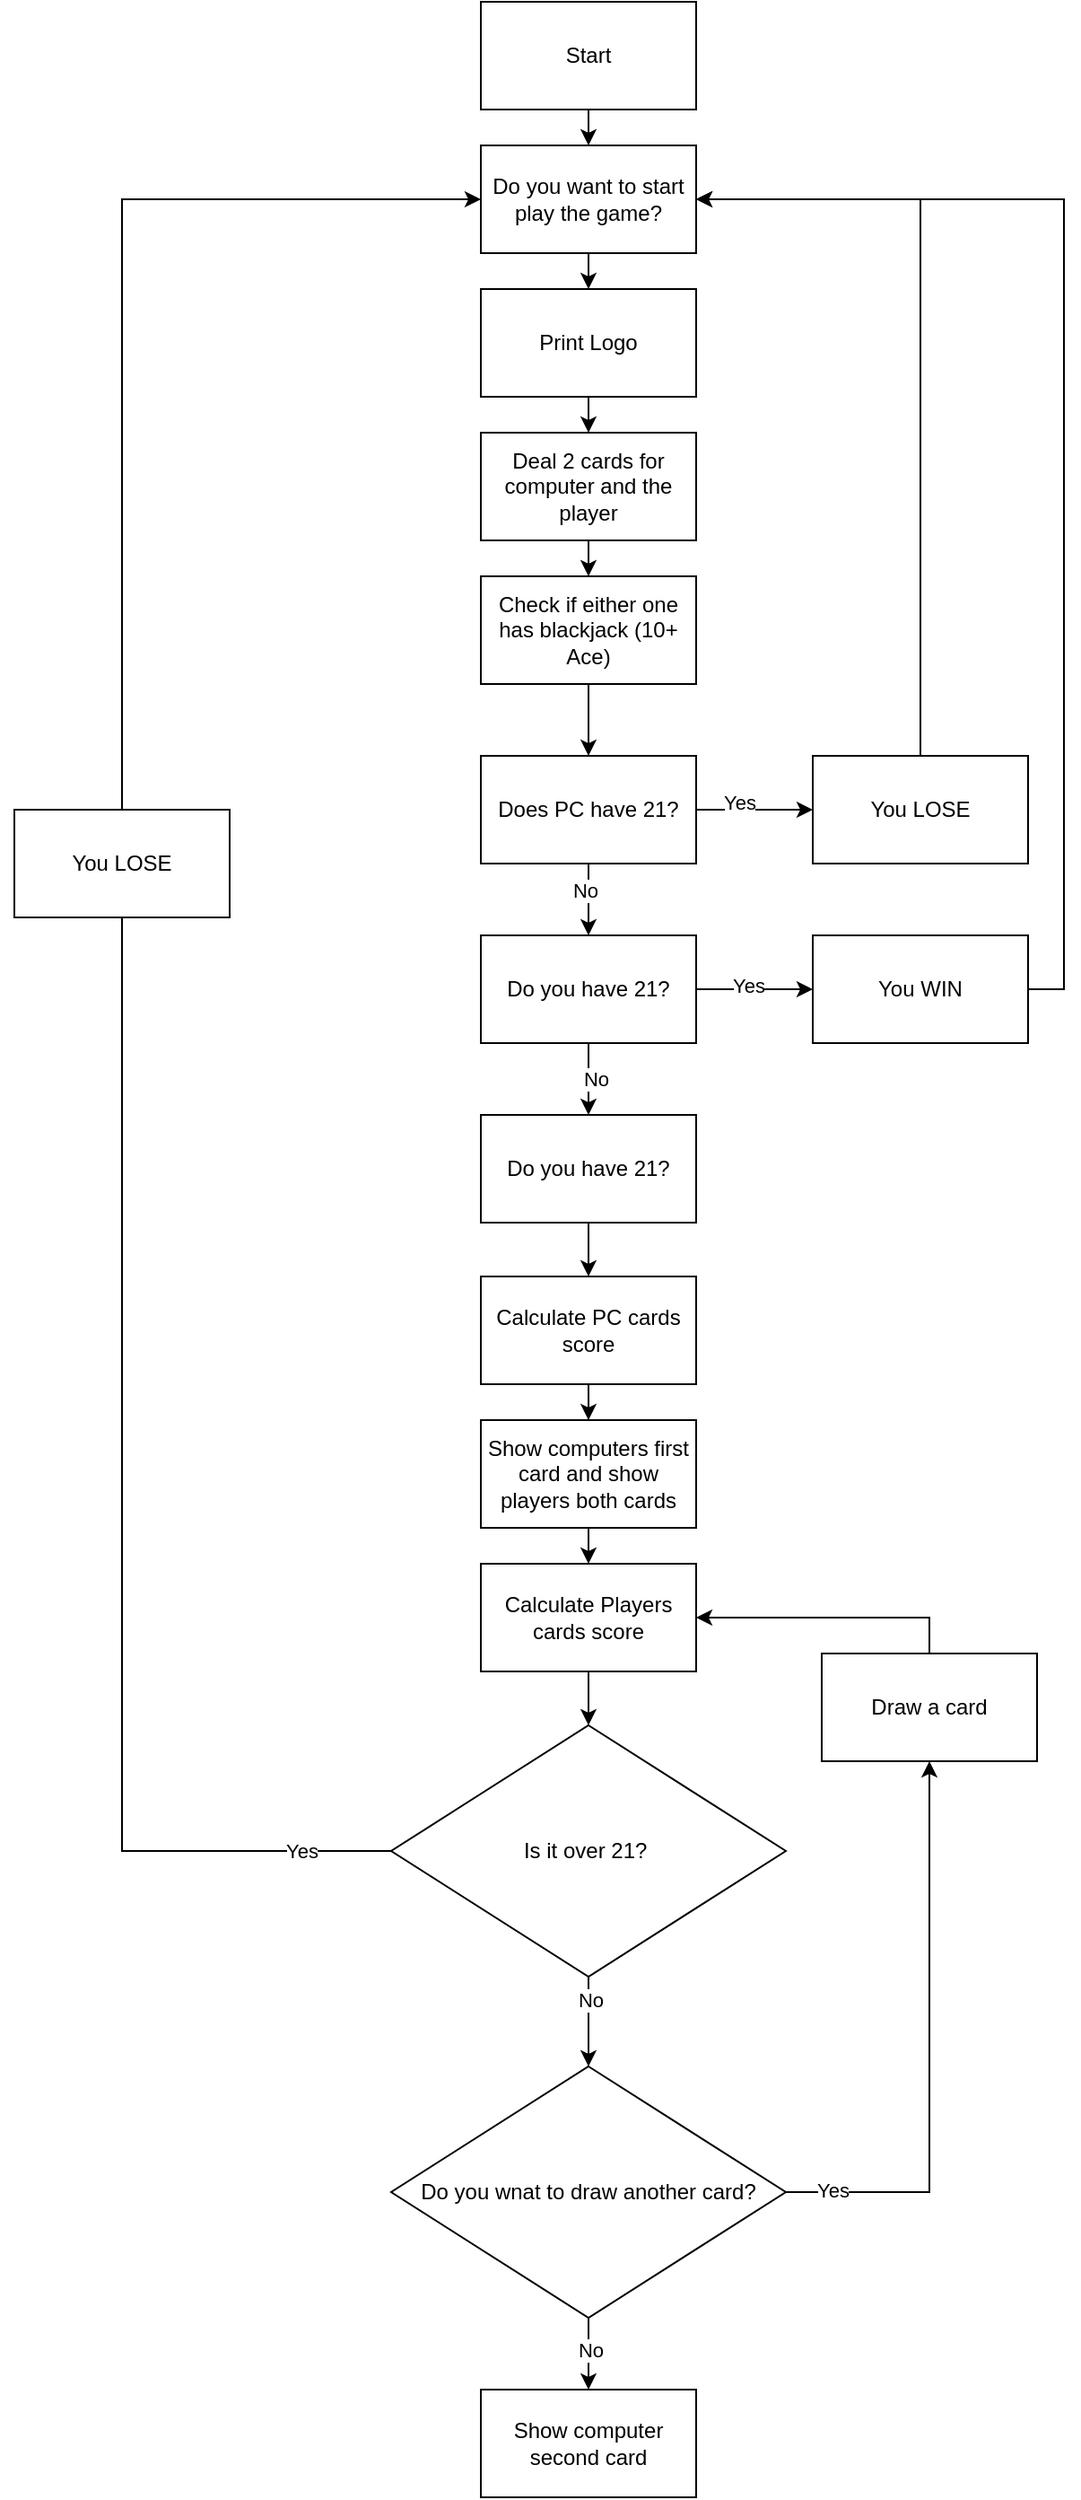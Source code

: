 <mxfile version="22.1.16" type="github">
  <diagram name="Page-1" id="nkTQfTPpTCj9gXF7PHaY">
    <mxGraphModel dx="3894" dy="1586" grid="1" gridSize="10" guides="1" tooltips="1" connect="1" arrows="1" fold="1" page="1" pageScale="1" pageWidth="3300" pageHeight="4681" background="none" math="0" shadow="0">
      <root>
        <mxCell id="0" />
        <mxCell id="1" parent="0" />
        <mxCell id="7B-iIW1Hkji7n5Z48QN_-24" style="edgeStyle=orthogonalEdgeStyle;rounded=0;orthogonalLoop=1;jettySize=auto;html=1;exitX=0.5;exitY=1;exitDx=0;exitDy=0;entryX=0.5;entryY=0;entryDx=0;entryDy=0;" parent="1" source="7B-iIW1Hkji7n5Z48QN_-1" target="7B-iIW1Hkji7n5Z48QN_-2" edge="1">
          <mxGeometry relative="1" as="geometry" />
        </mxCell>
        <mxCell id="7B-iIW1Hkji7n5Z48QN_-1" value="Start" style="rounded=0;whiteSpace=wrap;html=1;" parent="1" vertex="1">
          <mxGeometry x="240" y="120" width="120" height="60" as="geometry" />
        </mxCell>
        <mxCell id="7B-iIW1Hkji7n5Z48QN_-25" style="edgeStyle=orthogonalEdgeStyle;rounded=0;orthogonalLoop=1;jettySize=auto;html=1;exitX=0.5;exitY=1;exitDx=0;exitDy=0;entryX=0.5;entryY=0;entryDx=0;entryDy=0;" parent="1" source="7B-iIW1Hkji7n5Z48QN_-2" target="7B-iIW1Hkji7n5Z48QN_-4" edge="1">
          <mxGeometry relative="1" as="geometry" />
        </mxCell>
        <mxCell id="7B-iIW1Hkji7n5Z48QN_-2" value="Do you want to start play the game?&lt;br&gt;" style="rounded=0;whiteSpace=wrap;html=1;" parent="1" vertex="1">
          <mxGeometry x="240" y="200" width="120" height="60" as="geometry" />
        </mxCell>
        <mxCell id="7B-iIW1Hkji7n5Z48QN_-27" style="edgeStyle=orthogonalEdgeStyle;rounded=0;orthogonalLoop=1;jettySize=auto;html=1;exitX=0.5;exitY=1;exitDx=0;exitDy=0;entryX=0.5;entryY=0;entryDx=0;entryDy=0;" parent="1" source="7B-iIW1Hkji7n5Z48QN_-3" target="7B-iIW1Hkji7n5Z48QN_-5" edge="1">
          <mxGeometry relative="1" as="geometry" />
        </mxCell>
        <mxCell id="7B-iIW1Hkji7n5Z48QN_-3" value="Deal 2 cards for computer and the player" style="rounded=0;whiteSpace=wrap;html=1;" parent="1" vertex="1">
          <mxGeometry x="240" y="360" width="120" height="60" as="geometry" />
        </mxCell>
        <mxCell id="7B-iIW1Hkji7n5Z48QN_-26" style="edgeStyle=orthogonalEdgeStyle;rounded=0;orthogonalLoop=1;jettySize=auto;html=1;exitX=0.5;exitY=1;exitDx=0;exitDy=0;entryX=0.5;entryY=0;entryDx=0;entryDy=0;" parent="1" source="7B-iIW1Hkji7n5Z48QN_-4" target="7B-iIW1Hkji7n5Z48QN_-3" edge="1">
          <mxGeometry relative="1" as="geometry" />
        </mxCell>
        <mxCell id="7B-iIW1Hkji7n5Z48QN_-4" value="Print Logo" style="rounded=0;whiteSpace=wrap;html=1;" parent="1" vertex="1">
          <mxGeometry x="240" y="280" width="120" height="60" as="geometry" />
        </mxCell>
        <mxCell id="7B-iIW1Hkji7n5Z48QN_-20" style="edgeStyle=orthogonalEdgeStyle;rounded=0;orthogonalLoop=1;jettySize=auto;html=1;exitX=0.5;exitY=1;exitDx=0;exitDy=0;entryX=0.5;entryY=0;entryDx=0;entryDy=0;" parent="1" source="7B-iIW1Hkji7n5Z48QN_-5" target="7B-iIW1Hkji7n5Z48QN_-6" edge="1">
          <mxGeometry relative="1" as="geometry" />
        </mxCell>
        <mxCell id="7B-iIW1Hkji7n5Z48QN_-5" value="Check if either one has blackjack (10+ Ace)" style="rounded=0;whiteSpace=wrap;html=1;" parent="1" vertex="1">
          <mxGeometry x="240" y="440" width="120" height="60" as="geometry" />
        </mxCell>
        <mxCell id="7B-iIW1Hkji7n5Z48QN_-21" style="edgeStyle=orthogonalEdgeStyle;rounded=0;orthogonalLoop=1;jettySize=auto;html=1;exitX=1;exitY=0.5;exitDx=0;exitDy=0;entryX=0;entryY=0.5;entryDx=0;entryDy=0;" parent="1" source="7B-iIW1Hkji7n5Z48QN_-6" target="7B-iIW1Hkji7n5Z48QN_-19" edge="1">
          <mxGeometry relative="1" as="geometry" />
        </mxCell>
        <mxCell id="7B-iIW1Hkji7n5Z48QN_-23" value="Yes" style="edgeLabel;html=1;align=center;verticalAlign=middle;resizable=0;points=[];" parent="7B-iIW1Hkji7n5Z48QN_-21" vertex="1" connectable="0">
          <mxGeometry x="-0.262" y="4" relative="1" as="geometry">
            <mxPoint as="offset" />
          </mxGeometry>
        </mxCell>
        <mxCell id="7B-iIW1Hkji7n5Z48QN_-29" style="edgeStyle=orthogonalEdgeStyle;rounded=0;orthogonalLoop=1;jettySize=auto;html=1;exitX=0.5;exitY=1;exitDx=0;exitDy=0;entryX=0.5;entryY=0;entryDx=0;entryDy=0;" parent="1" source="7B-iIW1Hkji7n5Z48QN_-6" target="7B-iIW1Hkji7n5Z48QN_-28" edge="1">
          <mxGeometry relative="1" as="geometry" />
        </mxCell>
        <mxCell id="7B-iIW1Hkji7n5Z48QN_-30" value="No" style="edgeLabel;html=1;align=center;verticalAlign=middle;resizable=0;points=[];" parent="7B-iIW1Hkji7n5Z48QN_-29" vertex="1" connectable="0">
          <mxGeometry x="-0.25" y="-2" relative="1" as="geometry">
            <mxPoint as="offset" />
          </mxGeometry>
        </mxCell>
        <mxCell id="7B-iIW1Hkji7n5Z48QN_-6" value="Does PC have 21?" style="rounded=0;whiteSpace=wrap;html=1;" parent="1" vertex="1">
          <mxGeometry x="240" y="540" width="120" height="60" as="geometry" />
        </mxCell>
        <mxCell id="7B-iIW1Hkji7n5Z48QN_-22" style="edgeStyle=orthogonalEdgeStyle;rounded=0;orthogonalLoop=1;jettySize=auto;html=1;exitX=0.5;exitY=0;exitDx=0;exitDy=0;entryX=1;entryY=0.5;entryDx=0;entryDy=0;" parent="1" source="7B-iIW1Hkji7n5Z48QN_-19" target="7B-iIW1Hkji7n5Z48QN_-2" edge="1">
          <mxGeometry relative="1" as="geometry" />
        </mxCell>
        <mxCell id="7B-iIW1Hkji7n5Z48QN_-19" value="You LOSE" style="rounded=0;whiteSpace=wrap;html=1;" parent="1" vertex="1">
          <mxGeometry x="425" y="540" width="120" height="60" as="geometry" />
        </mxCell>
        <mxCell id="7B-iIW1Hkji7n5Z48QN_-32" style="edgeStyle=orthogonalEdgeStyle;rounded=0;orthogonalLoop=1;jettySize=auto;html=1;exitX=1;exitY=0.5;exitDx=0;exitDy=0;entryX=0;entryY=0.5;entryDx=0;entryDy=0;" parent="1" source="7B-iIW1Hkji7n5Z48QN_-28" target="7B-iIW1Hkji7n5Z48QN_-31" edge="1">
          <mxGeometry relative="1" as="geometry" />
        </mxCell>
        <mxCell id="7B-iIW1Hkji7n5Z48QN_-33" value="Yes" style="edgeLabel;html=1;align=center;verticalAlign=middle;resizable=0;points=[];" parent="7B-iIW1Hkji7n5Z48QN_-32" vertex="1" connectable="0">
          <mxGeometry x="-0.108" y="2" relative="1" as="geometry">
            <mxPoint as="offset" />
          </mxGeometry>
        </mxCell>
        <mxCell id="7B-iIW1Hkji7n5Z48QN_-36" style="edgeStyle=orthogonalEdgeStyle;rounded=0;orthogonalLoop=1;jettySize=auto;html=1;exitX=0.5;exitY=1;exitDx=0;exitDy=0;entryX=0.5;entryY=0;entryDx=0;entryDy=0;" parent="1" source="7B-iIW1Hkji7n5Z48QN_-28" target="7B-iIW1Hkji7n5Z48QN_-35" edge="1">
          <mxGeometry relative="1" as="geometry" />
        </mxCell>
        <mxCell id="7B-iIW1Hkji7n5Z48QN_-37" value="No&lt;br&gt;" style="edgeLabel;html=1;align=center;verticalAlign=middle;resizable=0;points=[];" parent="7B-iIW1Hkji7n5Z48QN_-36" vertex="1" connectable="0">
          <mxGeometry y="4" relative="1" as="geometry">
            <mxPoint as="offset" />
          </mxGeometry>
        </mxCell>
        <mxCell id="7B-iIW1Hkji7n5Z48QN_-28" value="Do you have 21?" style="rounded=0;whiteSpace=wrap;html=1;" parent="1" vertex="1">
          <mxGeometry x="240" y="640" width="120" height="60" as="geometry" />
        </mxCell>
        <mxCell id="7B-iIW1Hkji7n5Z48QN_-34" style="edgeStyle=orthogonalEdgeStyle;rounded=0;orthogonalLoop=1;jettySize=auto;html=1;exitX=1;exitY=0.5;exitDx=0;exitDy=0;entryX=1;entryY=0.5;entryDx=0;entryDy=0;" parent="1" source="7B-iIW1Hkji7n5Z48QN_-31" target="7B-iIW1Hkji7n5Z48QN_-2" edge="1">
          <mxGeometry relative="1" as="geometry" />
        </mxCell>
        <mxCell id="7B-iIW1Hkji7n5Z48QN_-31" value="You WIN" style="rounded=0;whiteSpace=wrap;html=1;" parent="1" vertex="1">
          <mxGeometry x="425" y="640" width="120" height="60" as="geometry" />
        </mxCell>
        <mxCell id="7B-iIW1Hkji7n5Z48QN_-39" style="edgeStyle=orthogonalEdgeStyle;rounded=0;orthogonalLoop=1;jettySize=auto;html=1;exitX=0.5;exitY=1;exitDx=0;exitDy=0;entryX=0.5;entryY=0;entryDx=0;entryDy=0;" parent="1" source="7B-iIW1Hkji7n5Z48QN_-35" target="7B-iIW1Hkji7n5Z48QN_-38" edge="1">
          <mxGeometry relative="1" as="geometry" />
        </mxCell>
        <mxCell id="7B-iIW1Hkji7n5Z48QN_-35" value="Do you have 21?" style="rounded=0;whiteSpace=wrap;html=1;" parent="1" vertex="1">
          <mxGeometry x="240" y="740" width="120" height="60" as="geometry" />
        </mxCell>
        <mxCell id="LZ4RM-9YvKenWAVohu5h-2" style="edgeStyle=orthogonalEdgeStyle;rounded=0;orthogonalLoop=1;jettySize=auto;html=1;exitX=0.5;exitY=1;exitDx=0;exitDy=0;" edge="1" parent="1" source="7B-iIW1Hkji7n5Z48QN_-38" target="LZ4RM-9YvKenWAVohu5h-1">
          <mxGeometry relative="1" as="geometry" />
        </mxCell>
        <mxCell id="7B-iIW1Hkji7n5Z48QN_-38" value="Calculate PC cards score" style="rounded=0;whiteSpace=wrap;html=1;" parent="1" vertex="1">
          <mxGeometry x="240" y="830" width="120" height="60" as="geometry" />
        </mxCell>
        <mxCell id="LZ4RM-9YvKenWAVohu5h-4" style="edgeStyle=orthogonalEdgeStyle;rounded=0;orthogonalLoop=1;jettySize=auto;html=1;exitX=0.5;exitY=1;exitDx=0;exitDy=0;entryX=0.5;entryY=0;entryDx=0;entryDy=0;" edge="1" parent="1" source="LZ4RM-9YvKenWAVohu5h-1" target="LZ4RM-9YvKenWAVohu5h-3">
          <mxGeometry relative="1" as="geometry" />
        </mxCell>
        <mxCell id="LZ4RM-9YvKenWAVohu5h-1" value="Show computers first card and show players both cards" style="rounded=0;whiteSpace=wrap;html=1;" vertex="1" parent="1">
          <mxGeometry x="240" y="910" width="120" height="60" as="geometry" />
        </mxCell>
        <mxCell id="LZ4RM-9YvKenWAVohu5h-13" style="edgeStyle=orthogonalEdgeStyle;rounded=0;orthogonalLoop=1;jettySize=auto;html=1;exitX=0.5;exitY=1;exitDx=0;exitDy=0;entryX=0.5;entryY=0;entryDx=0;entryDy=0;" edge="1" parent="1" source="LZ4RM-9YvKenWAVohu5h-3" target="LZ4RM-9YvKenWAVohu5h-12">
          <mxGeometry relative="1" as="geometry" />
        </mxCell>
        <mxCell id="LZ4RM-9YvKenWAVohu5h-3" value="Calculate Players cards score" style="rounded=0;whiteSpace=wrap;html=1;" vertex="1" parent="1">
          <mxGeometry x="240" y="990" width="120" height="60" as="geometry" />
        </mxCell>
        <mxCell id="LZ4RM-9YvKenWAVohu5h-7" style="edgeStyle=orthogonalEdgeStyle;rounded=0;orthogonalLoop=1;jettySize=auto;html=1;entryX=0.5;entryY=1;entryDx=0;entryDy=0;" edge="1" parent="1" source="LZ4RM-9YvKenWAVohu5h-5" target="LZ4RM-9YvKenWAVohu5h-9">
          <mxGeometry relative="1" as="geometry">
            <Array as="points">
              <mxPoint x="490" y="1340" />
            </Array>
          </mxGeometry>
        </mxCell>
        <mxCell id="LZ4RM-9YvKenWAVohu5h-8" value="Yes" style="edgeLabel;html=1;align=center;verticalAlign=middle;resizable=0;points=[];" vertex="1" connectable="0" parent="LZ4RM-9YvKenWAVohu5h-7">
          <mxGeometry x="-0.836" y="1" relative="1" as="geometry">
            <mxPoint as="offset" />
          </mxGeometry>
        </mxCell>
        <mxCell id="LZ4RM-9YvKenWAVohu5h-25" style="edgeStyle=orthogonalEdgeStyle;rounded=0;orthogonalLoop=1;jettySize=auto;html=1;exitX=0.5;exitY=1;exitDx=0;exitDy=0;entryX=0.5;entryY=0;entryDx=0;entryDy=0;" edge="1" parent="1" source="LZ4RM-9YvKenWAVohu5h-5" target="LZ4RM-9YvKenWAVohu5h-23">
          <mxGeometry relative="1" as="geometry" />
        </mxCell>
        <mxCell id="LZ4RM-9YvKenWAVohu5h-26" value="No" style="edgeLabel;html=1;align=center;verticalAlign=middle;resizable=0;points=[];" vertex="1" connectable="0" parent="LZ4RM-9YvKenWAVohu5h-25">
          <mxGeometry x="-0.1" y="1" relative="1" as="geometry">
            <mxPoint as="offset" />
          </mxGeometry>
        </mxCell>
        <mxCell id="LZ4RM-9YvKenWAVohu5h-5" value="Do you wnat to draw another card?" style="rhombus;whiteSpace=wrap;html=1;rounded=0;" vertex="1" parent="1">
          <mxGeometry x="190" y="1270" width="220" height="140" as="geometry" />
        </mxCell>
        <mxCell id="LZ4RM-9YvKenWAVohu5h-10" style="edgeStyle=orthogonalEdgeStyle;rounded=0;orthogonalLoop=1;jettySize=auto;html=1;exitX=0.5;exitY=0;exitDx=0;exitDy=0;entryX=1;entryY=0.5;entryDx=0;entryDy=0;" edge="1" parent="1" source="LZ4RM-9YvKenWAVohu5h-9" target="LZ4RM-9YvKenWAVohu5h-3">
          <mxGeometry relative="1" as="geometry" />
        </mxCell>
        <mxCell id="LZ4RM-9YvKenWAVohu5h-9" value="Draw a card" style="rounded=0;whiteSpace=wrap;html=1;" vertex="1" parent="1">
          <mxGeometry x="430" y="1040" width="120" height="60" as="geometry" />
        </mxCell>
        <mxCell id="LZ4RM-9YvKenWAVohu5h-14" style="edgeStyle=orthogonalEdgeStyle;rounded=0;orthogonalLoop=1;jettySize=auto;html=1;exitX=0.5;exitY=1;exitDx=0;exitDy=0;entryX=0.5;entryY=0;entryDx=0;entryDy=0;" edge="1" parent="1" source="LZ4RM-9YvKenWAVohu5h-12" target="LZ4RM-9YvKenWAVohu5h-5">
          <mxGeometry relative="1" as="geometry" />
        </mxCell>
        <mxCell id="LZ4RM-9YvKenWAVohu5h-15" value="No" style="edgeLabel;html=1;align=center;verticalAlign=middle;resizable=0;points=[];" vertex="1" connectable="0" parent="LZ4RM-9YvKenWAVohu5h-14">
          <mxGeometry x="-0.5" y="1" relative="1" as="geometry">
            <mxPoint as="offset" />
          </mxGeometry>
        </mxCell>
        <mxCell id="LZ4RM-9YvKenWAVohu5h-18" style="edgeStyle=orthogonalEdgeStyle;rounded=0;orthogonalLoop=1;jettySize=auto;html=1;exitX=0;exitY=0.5;exitDx=0;exitDy=0;entryX=0;entryY=0.5;entryDx=0;entryDy=0;" edge="1" parent="1" source="LZ4RM-9YvKenWAVohu5h-20" target="7B-iIW1Hkji7n5Z48QN_-2">
          <mxGeometry relative="1" as="geometry">
            <Array as="points">
              <mxPoint x="40" y="230" />
            </Array>
          </mxGeometry>
        </mxCell>
        <mxCell id="LZ4RM-9YvKenWAVohu5h-12" value="Is it over 21?&amp;nbsp;" style="rhombus;whiteSpace=wrap;html=1;rounded=0;" vertex="1" parent="1">
          <mxGeometry x="190" y="1080" width="220" height="140" as="geometry" />
        </mxCell>
        <mxCell id="LZ4RM-9YvKenWAVohu5h-21" value="" style="edgeStyle=orthogonalEdgeStyle;rounded=0;orthogonalLoop=1;jettySize=auto;html=1;exitX=0;exitY=0.5;exitDx=0;exitDy=0;entryX=0;entryY=0.5;entryDx=0;entryDy=0;" edge="1" parent="1" source="LZ4RM-9YvKenWAVohu5h-12" target="LZ4RM-9YvKenWAVohu5h-20">
          <mxGeometry relative="1" as="geometry">
            <mxPoint x="190" y="1150" as="sourcePoint" />
            <mxPoint x="240" y="230" as="targetPoint" />
            <Array as="points">
              <mxPoint x="40" y="1150" />
            </Array>
          </mxGeometry>
        </mxCell>
        <mxCell id="LZ4RM-9YvKenWAVohu5h-22" value="Yes" style="edgeLabel;html=1;align=center;verticalAlign=middle;resizable=0;points=[];" vertex="1" connectable="0" parent="LZ4RM-9YvKenWAVohu5h-21">
          <mxGeometry x="-0.869" relative="1" as="geometry">
            <mxPoint as="offset" />
          </mxGeometry>
        </mxCell>
        <mxCell id="LZ4RM-9YvKenWAVohu5h-20" value="You LOSE" style="rounded=0;whiteSpace=wrap;html=1;" vertex="1" parent="1">
          <mxGeometry x="-20" y="570" width="120" height="60" as="geometry" />
        </mxCell>
        <mxCell id="LZ4RM-9YvKenWAVohu5h-23" value="Show computer second card" style="rounded=0;whiteSpace=wrap;html=1;" vertex="1" parent="1">
          <mxGeometry x="240" y="1450" width="120" height="60" as="geometry" />
        </mxCell>
      </root>
    </mxGraphModel>
  </diagram>
</mxfile>
